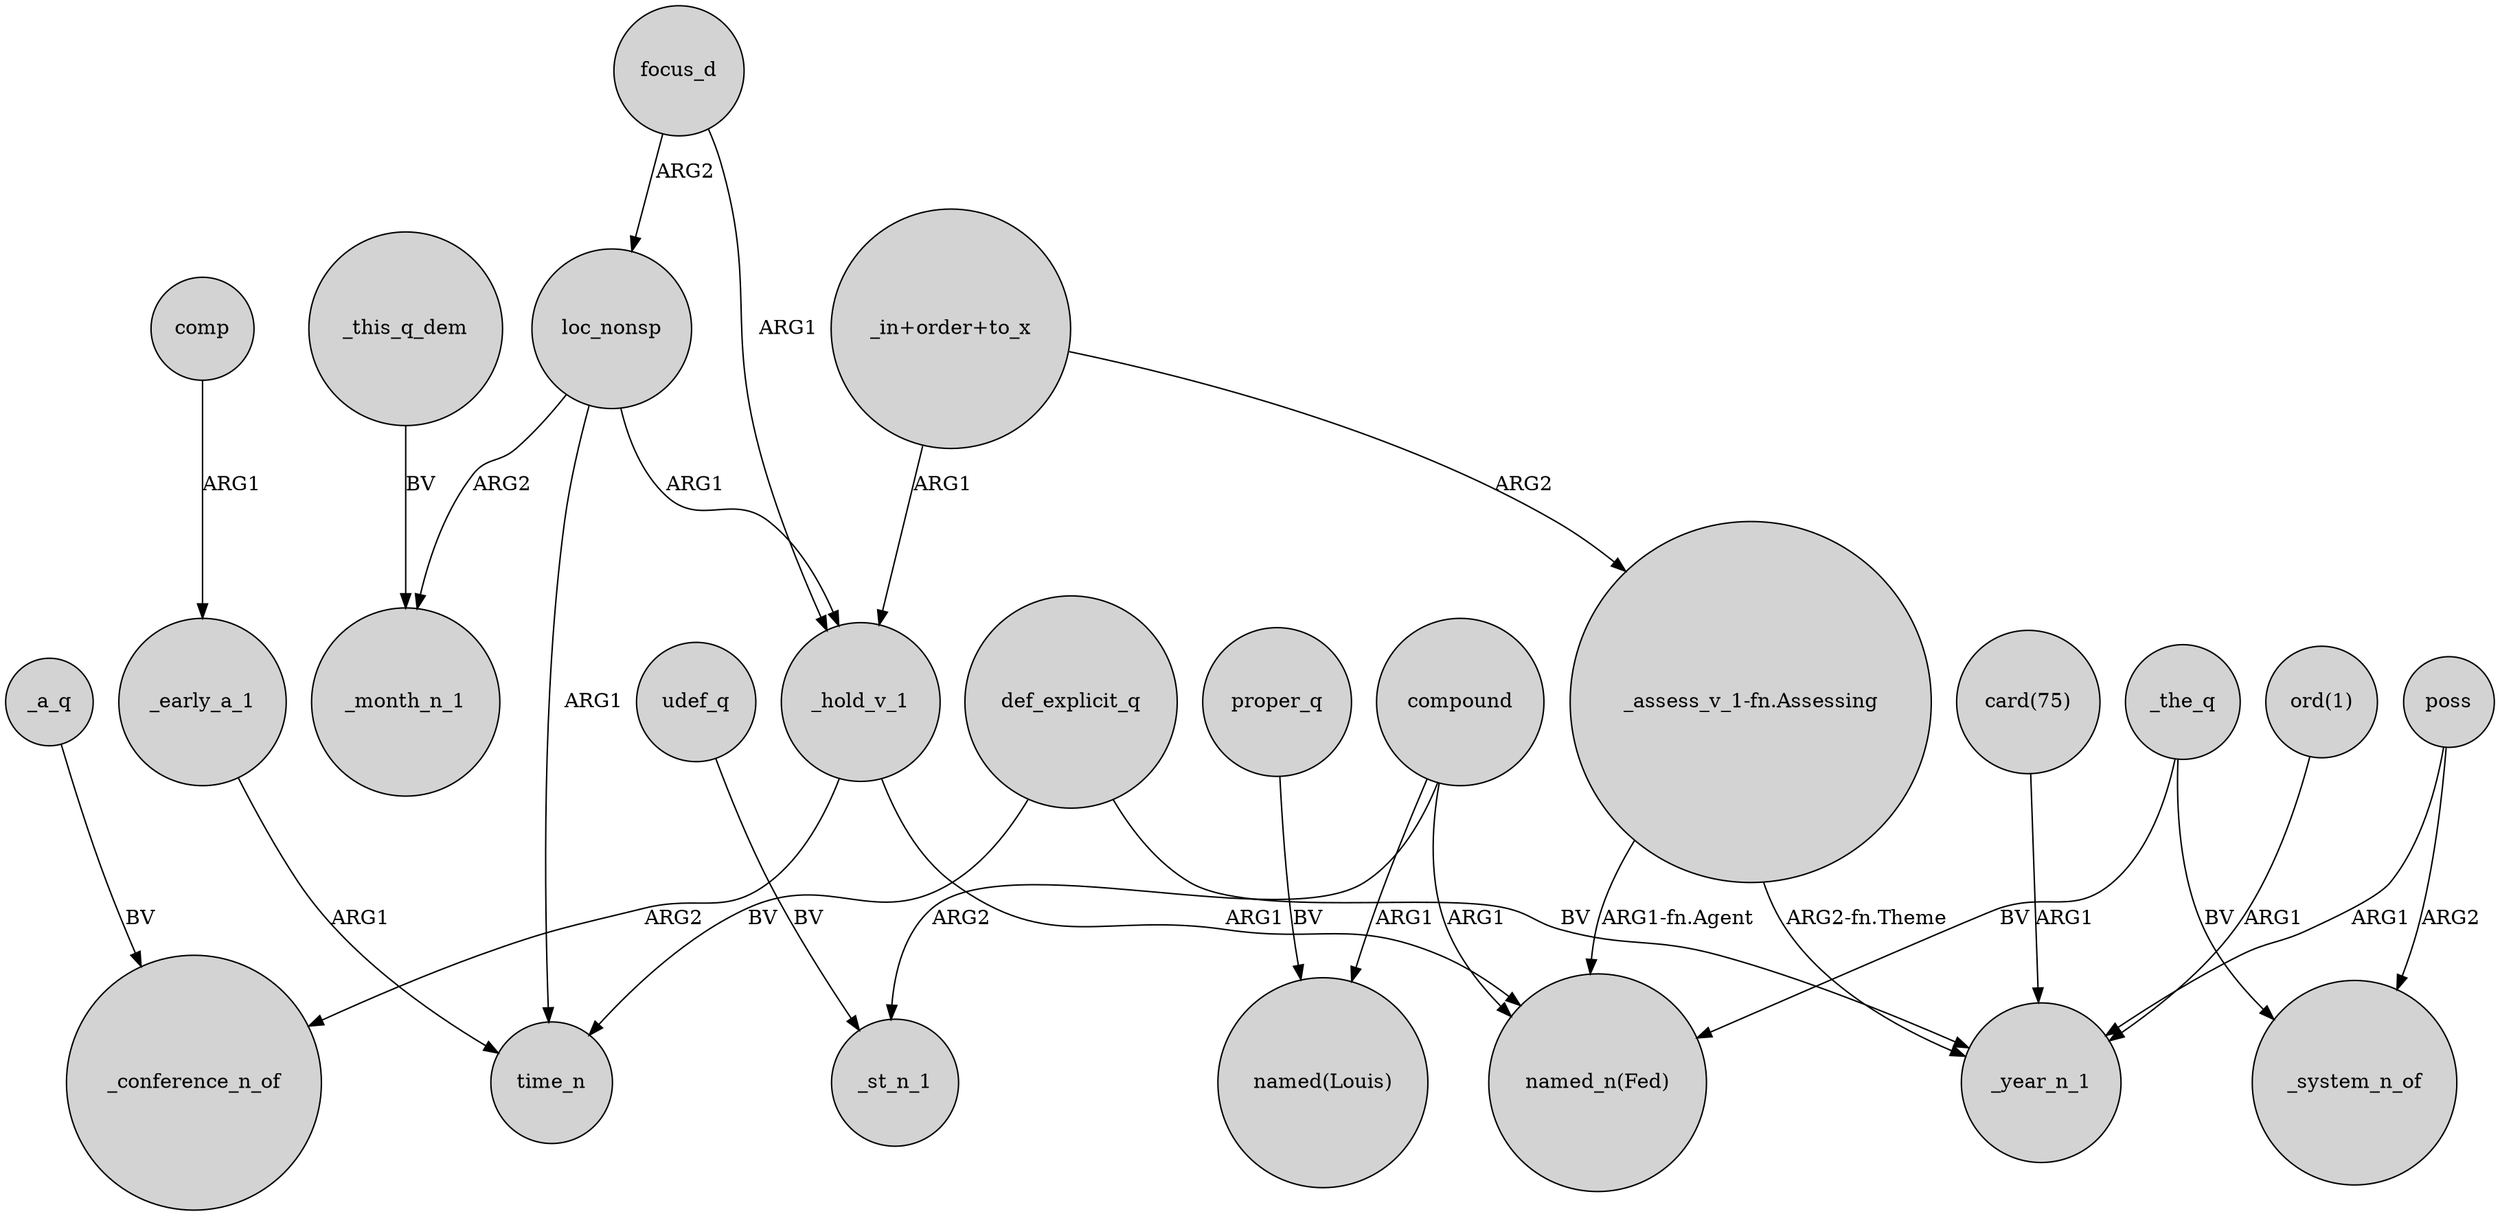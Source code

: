 digraph {
	node [shape=circle style=filled]
	compound -> "named_n(Fed)" [label=ARG1]
	focus_d -> loc_nonsp [label=ARG2]
	focus_d -> _hold_v_1 [label=ARG1]
	"_assess_v_1-fn.Assessing" -> "named_n(Fed)" [label="ARG1-fn.Agent"]
	_the_q -> "named_n(Fed)" [label=BV]
	proper_q -> "named(Louis)" [label=BV]
	_a_q -> _conference_n_of [label=BV]
	def_explicit_q -> time_n [label=BV]
	"_in+order+to_x" -> "_assess_v_1-fn.Assessing" [label=ARG2]
	udef_q -> _st_n_1 [label=BV]
	_this_q_dem -> _month_n_1 [label=BV]
	_hold_v_1 -> "named_n(Fed)" [label=ARG1]
	_hold_v_1 -> _conference_n_of [label=ARG2]
	"_in+order+to_x" -> _hold_v_1 [label=ARG1]
	loc_nonsp -> time_n [label=ARG1]
	poss -> _year_n_1 [label=ARG1]
	compound -> _st_n_1 [label=ARG2]
	compound -> "named(Louis)" [label=ARG1]
	"card(75)" -> _year_n_1 [label=ARG1]
	loc_nonsp -> _hold_v_1 [label=ARG1]
	poss -> _system_n_of [label=ARG2]
	_early_a_1 -> time_n [label=ARG1]
	_the_q -> _system_n_of [label=BV]
	"ord(1)" -> _year_n_1 [label=ARG1]
	loc_nonsp -> _month_n_1 [label=ARG2]
	"_assess_v_1-fn.Assessing" -> _year_n_1 [label="ARG2-fn.Theme"]
	comp -> _early_a_1 [label=ARG1]
	def_explicit_q -> _year_n_1 [label=BV]
}
